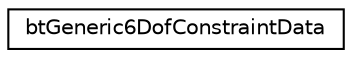 digraph "Graphical Class Hierarchy"
{
  edge [fontname="Helvetica",fontsize="10",labelfontname="Helvetica",labelfontsize="10"];
  node [fontname="Helvetica",fontsize="10",shape=record];
  rankdir="LR";
  Node1 [label="btGeneric6DofConstraintData",height=0.2,width=0.4,color="black", fillcolor="white", style="filled",URL="$structbt_generic6_dof_constraint_data.html"];
}
